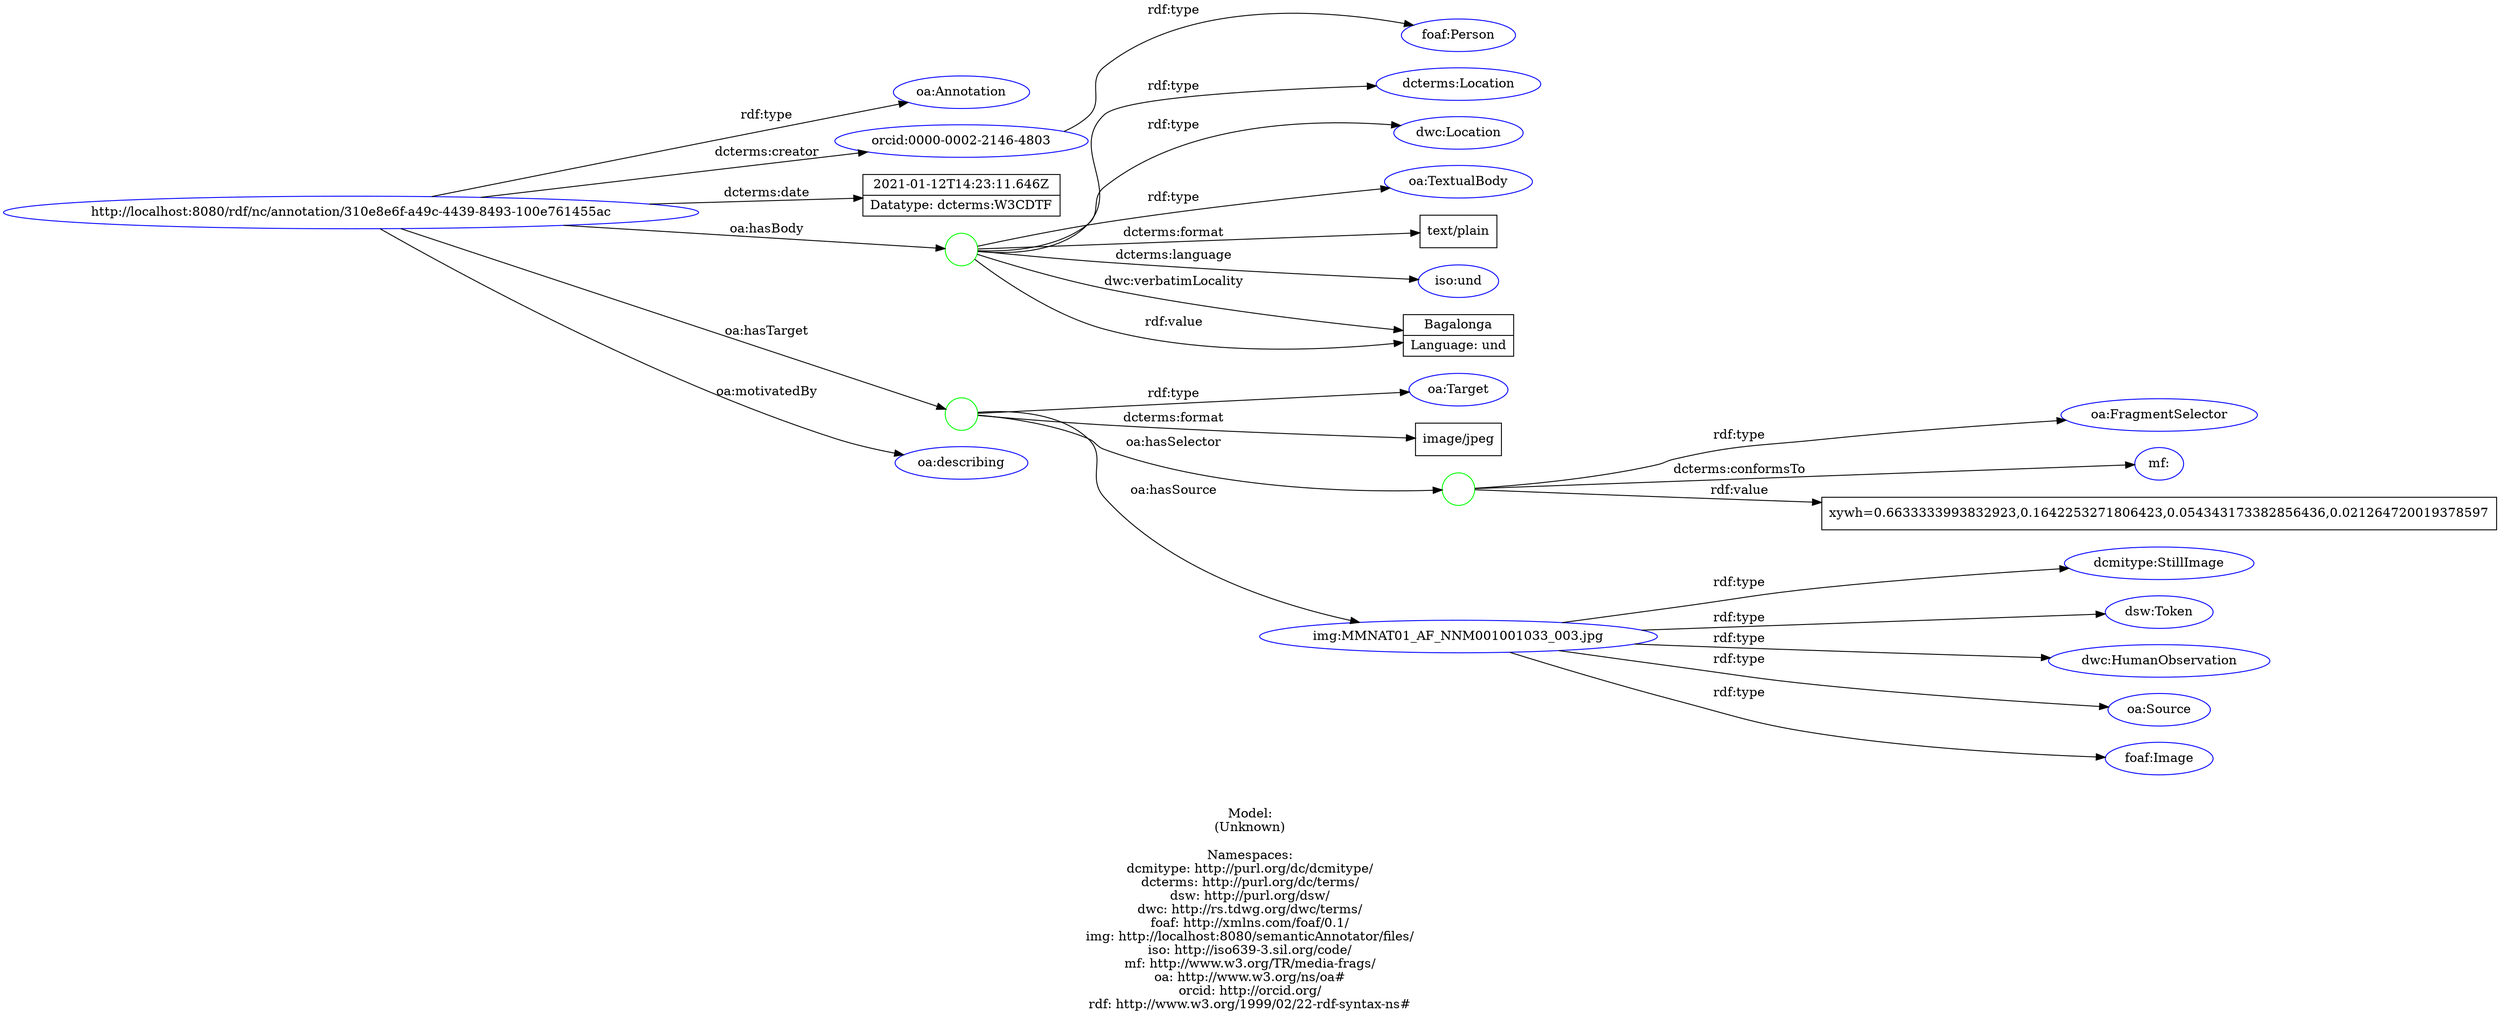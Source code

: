 digraph {
	rankdir = LR;
	charset="utf-8";

	"Rhttp://localhost:8080/rdf/nc/annotation/310e8e6f-a49c-4439-8493-100e761455ac" -> "Roa:Annotation" [ label="rdf:type" ];
	"Rhttp://localhost:8080/rdf/nc/annotation/310e8e6f-a49c-4439-8493-100e761455ac" -> "Rorcid:0000-0002-2146-4803" [ label="dcterms:creator" ];
	"Rhttp://localhost:8080/rdf/nc/annotation/310e8e6f-a49c-4439-8493-100e761455ac" -> "L2021-01-12T14:23:11.646Z|Datatype: dcterms:W3CDTF" [ label="dcterms:date" ];
	"Rhttp://localhost:8080/rdf/nc/annotation/310e8e6f-a49c-4439-8493-100e761455ac" -> "B_:node1euqlam8lx253" [ label="oa:hasBody" ];
	"B_:node1euqlam8lx253" -> "Rdcterms:Location" [ label="rdf:type" ];
	"B_:node1euqlam8lx253" -> "Rdwc:Location" [ label="rdf:type" ];
	"B_:node1euqlam8lx253" -> "Roa:TextualBody" [ label="rdf:type" ];
	"B_:node1euqlam8lx253" -> "Ltext/plain" [ label="dcterms:format" ];
	"B_:node1euqlam8lx253" -> "Riso:und" [ label="dcterms:language" ];
	"B_:node1euqlam8lx253" -> "LBagalonga|Language: und" [ label="dwc:verbatimLocality" ];
	"B_:node1euqlam8lx253" -> "LBagalonga|Language: und" [ label="rdf:value" ];
	"Rhttp://localhost:8080/rdf/nc/annotation/310e8e6f-a49c-4439-8493-100e761455ac" -> "B_:node1euqlam8lx252" [ label="oa:hasTarget" ];
	"B_:node1euqlam8lx252" -> "Roa:Target" [ label="rdf:type" ];
	"B_:node1euqlam8lx252" -> "Limage/jpeg" [ label="dcterms:format" ];
	"B_:node1euqlam8lx252" -> "B_:node1euqlam8lx255" [ label="oa:hasSelector" ];
	"B_:node1euqlam8lx255" -> "Roa:FragmentSelector" [ label="rdf:type" ];
	"B_:node1euqlam8lx255" -> "Rmf:" [ label="dcterms:conformsTo" ];
	"B_:node1euqlam8lx255" -> "Lxywh=0.6633333993832923,0.1642253271806423,0.054343173382856436,0.021264720019378597" [ label="rdf:value" ];
	"B_:node1euqlam8lx252" -> "Rimg:MMNAT01_AF_NNM001001033_003.jpg" [ label="oa:hasSource" ];
	"Rhttp://localhost:8080/rdf/nc/annotation/310e8e6f-a49c-4439-8493-100e761455ac" -> "Roa:describing" [ label="oa:motivatedBy" ];
	"Rorcid:0000-0002-2146-4803" -> "Rfoaf:Person" [ label="rdf:type" ];
	"Rimg:MMNAT01_AF_NNM001001033_003.jpg" -> "Rdcmitype:StillImage" [ label="rdf:type" ];
	"Rimg:MMNAT01_AF_NNM001001033_003.jpg" -> "Rdsw:Token" [ label="rdf:type" ];
	"Rimg:MMNAT01_AF_NNM001001033_003.jpg" -> "Rdwc:HumanObservation" [ label="rdf:type" ];
	"Rimg:MMNAT01_AF_NNM001001033_003.jpg" -> "Roa:Source" [ label="rdf:type" ];
	"Rimg:MMNAT01_AF_NNM001001033_003.jpg" -> "Rfoaf:Image" [ label="rdf:type" ];

	// Resources
	"Rhttp://localhost:8080/rdf/nc/annotation/310e8e6f-a49c-4439-8493-100e761455ac" [ label="http://localhost:8080/rdf/nc/annotation/310e8e6f-a49c-4439-8493-100e761455ac", shape = ellipse, color = blue ];
	"Roa:Annotation" [ label="oa:Annotation", shape = ellipse, color = blue ];
	"Rorcid:0000-0002-2146-4803" [ label="orcid:0000-0002-2146-4803", shape = ellipse, color = blue ];
	"Rdcterms:Location" [ label="dcterms:Location", shape = ellipse, color = blue ];
	"Rdwc:Location" [ label="dwc:Location", shape = ellipse, color = blue ];
	"Roa:TextualBody" [ label="oa:TextualBody", shape = ellipse, color = blue ];
	"Riso:und" [ label="iso:und", shape = ellipse, color = blue ];
	"Roa:Target" [ label="oa:Target", shape = ellipse, color = blue ];
	"Roa:FragmentSelector" [ label="oa:FragmentSelector", shape = ellipse, color = blue ];
	"Rmf:" [ label="mf:", shape = ellipse, color = blue ];
	"Rimg:MMNAT01_AF_NNM001001033_003.jpg" [ label="img:MMNAT01_AF_NNM001001033_003.jpg", shape = ellipse, color = blue ];
	"Roa:describing" [ label="oa:describing", shape = ellipse, color = blue ];
	"Rfoaf:Person" [ label="foaf:Person", shape = ellipse, color = blue ];
	"Rdcmitype:StillImage" [ label="dcmitype:StillImage", shape = ellipse, color = blue ];
	"Rdsw:Token" [ label="dsw:Token", shape = ellipse, color = blue ];
	"Rdwc:HumanObservation" [ label="dwc:HumanObservation", shape = ellipse, color = blue ];
	"Roa:Source" [ label="oa:Source", shape = ellipse, color = blue ];
	"Rfoaf:Image" [ label="foaf:Image", shape = ellipse, color = blue ];

	// Anonymous nodes
	"B_:node1euqlam8lx253" [ label="", shape = circle, color = green ];
	"B_:node1euqlam8lx252" [ label="", shape = circle, color = green ];
	"B_:node1euqlam8lx255" [ label="", shape = circle, color = green ];

	// Literals
	"L2021-01-12T14:23:11.646Z|Datatype: dcterms:W3CDTF" [ label="2021-01-12T14:23:11.646Z|Datatype: dcterms:W3CDTF", shape = record ];
	"Ltext/plain" [ label="text/plain", shape = record ];
	"LBagalonga|Language: und" [ label="Bagalonga|Language: und", shape = record ];
	"Limage/jpeg" [ label="image/jpeg", shape = record ];
	"Lxywh=0.6633333993832923,0.1642253271806423,0.054343173382856436,0.021264720019378597" [ label="xywh=0.6633333993832923,0.1642253271806423,0.054343173382856436,0.021264720019378597", shape = record ];

	label="\n\nModel:\n(Unknown)\n\nNamespaces:\ndcmitype: http://purl.org/dc/dcmitype/\ndcterms: http://purl.org/dc/terms/\ndsw: http://purl.org/dsw/\ndwc: http://rs.tdwg.org/dwc/terms/\nfoaf: http://xmlns.com/foaf/0.1/\nimg: http://localhost:8080/semanticAnnotator/files/\niso: http://iso639-3.sil.org/code/\nmf: http://www.w3.org/TR/media-frags/\noa: http://www.w3.org/ns/oa#\norcid: http://orcid.org/\nrdf: http://www.w3.org/1999/02/22-rdf-syntax-ns#\n";
}
